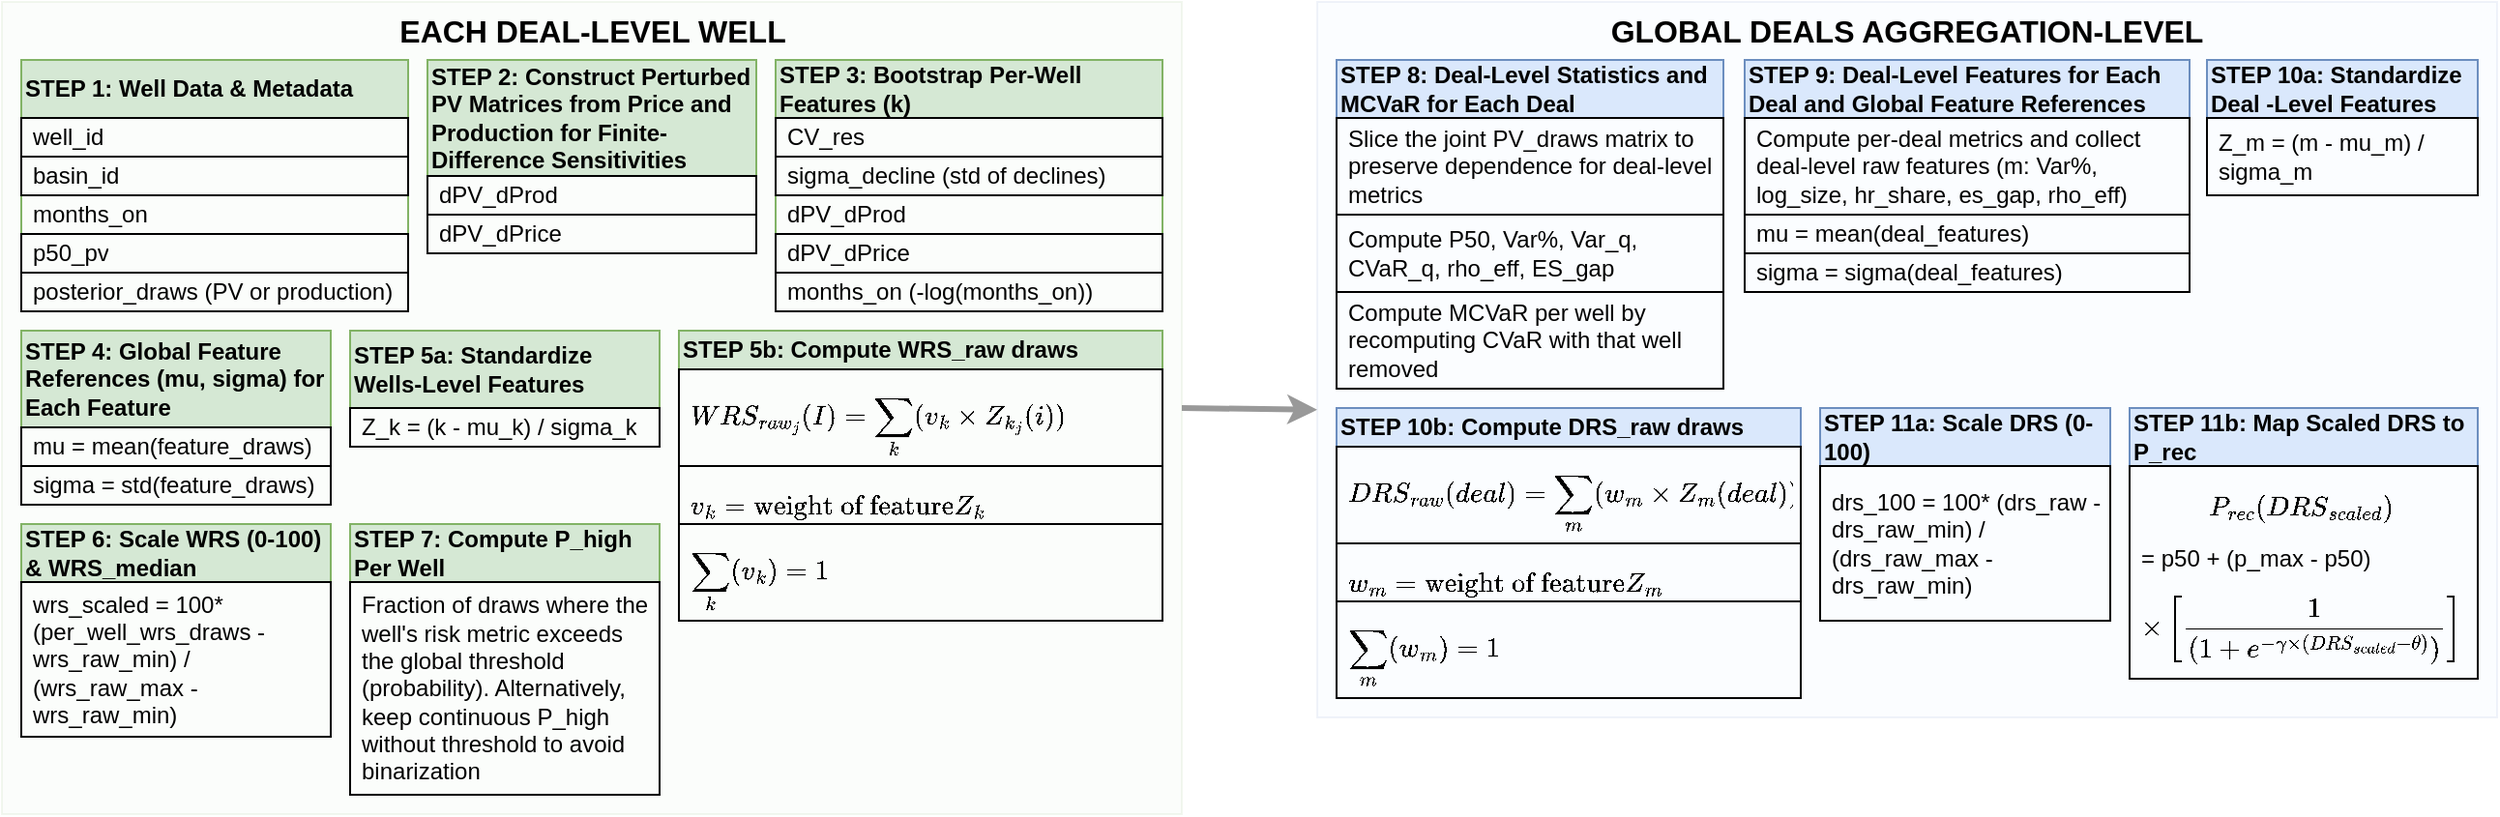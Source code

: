 <mxfile>
    <diagram name="Page-1" id="5q501nyMJsZoOIYAZlTP">
        <mxGraphModel dx="765" dy="969" grid="1" gridSize="10" guides="1" tooltips="1" connect="1" arrows="1" fold="1" page="1" pageScale="1" pageWidth="827" pageHeight="1169" math="1" shadow="0">
            <root>
                <mxCell id="0"/>
                <mxCell id="1" parent="0"/>
                <mxCell id="24" value="" style="whiteSpace=wrap;html=1;fillColor=#dae8fc;strokeColor=#6c8ebf;opacity=10;" vertex="1" parent="1">
                    <mxGeometry x="740" y="280" width="610" height="370" as="geometry"/>
                </mxCell>
                <mxCell id="22" value="" style="whiteSpace=wrap;html=1;fillColor=#d5e8d4;strokeColor=#82b366;opacity=10;" vertex="1" parent="1">
                    <mxGeometry x="60" y="280" width="610" height="420" as="geometry"/>
                </mxCell>
                <mxCell id="oK7qOMworF0H7mbEmCq7-2" value="&lt;b&gt;STEP 1: Well Data &amp;amp; Metadata&lt;/b&gt;" style="swimlane;fontStyle=0;childLayout=stackLayout;horizontal=1;startSize=30;horizontalStack=0;resizeParent=1;resizeParentMax=0;resizeLast=0;collapsible=1;marginBottom=0;whiteSpace=wrap;html=1;align=left;fillColor=#d5e8d4;strokeColor=#82b366;" parent="1" vertex="1">
                    <mxGeometry x="70" y="310" width="200" height="130" as="geometry"/>
                </mxCell>
                <mxCell id="oK7qOMworF0H7mbEmCq7-3" value="well_id" style="text;strokeColor=default;fillColor=none;align=left;verticalAlign=middle;spacingLeft=4;spacingRight=4;overflow=hidden;points=[[0,0.5],[1,0.5]];portConstraint=eastwest;rotatable=0;whiteSpace=wrap;html=1;" parent="oK7qOMworF0H7mbEmCq7-2" vertex="1">
                    <mxGeometry y="30" width="200" height="20" as="geometry"/>
                </mxCell>
                <mxCell id="oK7qOMworF0H7mbEmCq7-4" value="basin_id" style="text;strokeColor=default;fillColor=none;align=left;verticalAlign=middle;spacingLeft=4;spacingRight=4;overflow=hidden;points=[[0,0.5],[1,0.5]];portConstraint=eastwest;rotatable=0;whiteSpace=wrap;html=1;" parent="oK7qOMworF0H7mbEmCq7-2" vertex="1">
                    <mxGeometry y="50" width="200" height="20" as="geometry"/>
                </mxCell>
                <mxCell id="oK7qOMworF0H7mbEmCq7-5" value="months_on" style="text;strokeColor=none;fillColor=none;align=left;verticalAlign=middle;spacingLeft=4;spacingRight=4;overflow=hidden;points=[[0,0.5],[1,0.5]];portConstraint=eastwest;rotatable=0;whiteSpace=wrap;html=1;" parent="oK7qOMworF0H7mbEmCq7-2" vertex="1">
                    <mxGeometry y="70" width="200" height="20" as="geometry"/>
                </mxCell>
                <mxCell id="oK7qOMworF0H7mbEmCq7-7" value="p50_pv" style="text;strokeColor=default;fillColor=none;align=left;verticalAlign=middle;spacingLeft=4;spacingRight=4;overflow=hidden;points=[[0,0.5],[1,0.5]];portConstraint=eastwest;rotatable=0;whiteSpace=wrap;html=1;" parent="oK7qOMworF0H7mbEmCq7-2" vertex="1">
                    <mxGeometry y="90" width="200" height="20" as="geometry"/>
                </mxCell>
                <mxCell id="oK7qOMworF0H7mbEmCq7-8" value="posterior_draws (PV or production)" style="text;strokeColor=default;fillColor=none;align=left;verticalAlign=middle;spacingLeft=4;spacingRight=4;overflow=hidden;points=[[0,0.5],[1,0.5]];portConstraint=eastwest;rotatable=0;whiteSpace=wrap;html=1;" parent="oK7qOMworF0H7mbEmCq7-2" vertex="1">
                    <mxGeometry y="110" width="200" height="20" as="geometry"/>
                </mxCell>
                <mxCell id="oK7qOMworF0H7mbEmCq7-9" value="&lt;b&gt;STEP 2: Construct Perturbed PV Matrices from Price and Production for Finite-Difference Sensitivities&lt;/b&gt;" style="swimlane;fontStyle=0;childLayout=stackLayout;horizontal=1;startSize=60;horizontalStack=0;resizeParent=1;resizeParentMax=0;resizeLast=0;collapsible=1;marginBottom=0;whiteSpace=wrap;html=1;align=left;strokeColor=#82b366;verticalAlign=middle;fontFamily=Helvetica;fontSize=12;fontColor=default;fillColor=#d5e8d4;" parent="1" vertex="1">
                    <mxGeometry x="280" y="310" width="170" height="100" as="geometry"/>
                </mxCell>
                <mxCell id="oK7qOMworF0H7mbEmCq7-10" value="dPV_dProd" style="text;strokeColor=default;fillColor=none;align=left;verticalAlign=middle;spacingLeft=4;spacingRight=4;overflow=hidden;points=[[0,0.5],[1,0.5]];portConstraint=eastwest;rotatable=0;whiteSpace=wrap;html=1;fontFamily=Helvetica;fontSize=12;fontColor=default;fontStyle=0;horizontal=1;" parent="oK7qOMworF0H7mbEmCq7-9" vertex="1">
                    <mxGeometry y="60" width="170" height="20" as="geometry"/>
                </mxCell>
                <mxCell id="oK7qOMworF0H7mbEmCq7-11" value="dPV_dPrice" style="text;strokeColor=default;fillColor=none;align=left;verticalAlign=middle;spacingLeft=4;spacingRight=4;overflow=hidden;points=[[0,0.5],[1,0.5]];portConstraint=eastwest;rotatable=0;whiteSpace=wrap;html=1;fontFamily=Helvetica;fontSize=12;fontColor=default;fontStyle=0;horizontal=1;" parent="oK7qOMworF0H7mbEmCq7-9" vertex="1">
                    <mxGeometry y="80" width="170" height="20" as="geometry"/>
                </mxCell>
                <mxCell id="oK7qOMworF0H7mbEmCq7-15" value="&lt;b&gt;STEP 3: Bootstrap Per-Well Features (k)&lt;/b&gt;" style="swimlane;fontStyle=0;childLayout=stackLayout;horizontal=1;startSize=30;horizontalStack=0;resizeParent=1;resizeParentMax=0;resizeLast=0;collapsible=1;marginBottom=0;whiteSpace=wrap;html=1;align=left;fillColor=#d5e8d4;strokeColor=#82b366;" parent="1" vertex="1">
                    <mxGeometry x="460" y="310" width="200" height="130" as="geometry"/>
                </mxCell>
                <mxCell id="oK7qOMworF0H7mbEmCq7-16" value="CV_res" style="text;strokeColor=default;fillColor=none;align=left;verticalAlign=middle;spacingLeft=4;spacingRight=4;overflow=hidden;points=[[0,0.5],[1,0.5]];portConstraint=eastwest;rotatable=0;whiteSpace=wrap;html=1;" parent="oK7qOMworF0H7mbEmCq7-15" vertex="1">
                    <mxGeometry y="30" width="200" height="20" as="geometry"/>
                </mxCell>
                <mxCell id="oK7qOMworF0H7mbEmCq7-17" value="sigma_decline (std of declines)" style="text;strokeColor=default;fillColor=none;align=left;verticalAlign=middle;spacingLeft=4;spacingRight=4;overflow=hidden;points=[[0,0.5],[1,0.5]];portConstraint=eastwest;rotatable=0;whiteSpace=wrap;html=1;" parent="oK7qOMworF0H7mbEmCq7-15" vertex="1">
                    <mxGeometry y="50" width="200" height="20" as="geometry"/>
                </mxCell>
                <mxCell id="oK7qOMworF0H7mbEmCq7-18" value="dPV_dProd" style="text;strokeColor=none;fillColor=none;align=left;verticalAlign=middle;spacingLeft=4;spacingRight=4;overflow=hidden;points=[[0,0.5],[1,0.5]];portConstraint=eastwest;rotatable=0;whiteSpace=wrap;html=1;" parent="oK7qOMworF0H7mbEmCq7-15" vertex="1">
                    <mxGeometry y="70" width="200" height="20" as="geometry"/>
                </mxCell>
                <mxCell id="oK7qOMworF0H7mbEmCq7-19" value="dPV_dPrice" style="text;strokeColor=default;fillColor=none;align=left;verticalAlign=middle;spacingLeft=4;spacingRight=4;overflow=hidden;points=[[0,0.5],[1,0.5]];portConstraint=eastwest;rotatable=0;whiteSpace=wrap;html=1;" parent="oK7qOMworF0H7mbEmCq7-15" vertex="1">
                    <mxGeometry y="90" width="200" height="20" as="geometry"/>
                </mxCell>
                <mxCell id="oK7qOMworF0H7mbEmCq7-20" value="months_on (-log(months_on))" style="text;strokeColor=default;fillColor=none;align=left;verticalAlign=middle;spacingLeft=4;spacingRight=4;overflow=hidden;points=[[0,0.5],[1,0.5]];portConstraint=eastwest;rotatable=0;whiteSpace=wrap;html=1;" parent="oK7qOMworF0H7mbEmCq7-15" vertex="1">
                    <mxGeometry y="110" width="200" height="20" as="geometry"/>
                </mxCell>
                <mxCell id="oK7qOMworF0H7mbEmCq7-21" value="&lt;b&gt;STEP 4: Global Feature References (mu, sigma) for Each Feature&lt;/b&gt;" style="swimlane;fontStyle=0;childLayout=stackLayout;horizontal=1;startSize=50;horizontalStack=0;resizeParent=1;resizeParentMax=0;resizeLast=0;collapsible=1;marginBottom=0;whiteSpace=wrap;html=1;align=left;fillColor=#d5e8d4;strokeColor=#82b366;" parent="1" vertex="1">
                    <mxGeometry x="70" y="450" width="160" height="90" as="geometry"/>
                </mxCell>
                <mxCell id="oK7qOMworF0H7mbEmCq7-22" value="mu = mean(feature_draws)" style="text;strokeColor=default;fillColor=none;align=left;verticalAlign=middle;spacingLeft=4;spacingRight=4;overflow=hidden;points=[[0,0.5],[1,0.5]];portConstraint=eastwest;rotatable=0;whiteSpace=wrap;html=1;" parent="oK7qOMworF0H7mbEmCq7-21" vertex="1">
                    <mxGeometry y="50" width="160" height="20" as="geometry"/>
                </mxCell>
                <mxCell id="oK7qOMworF0H7mbEmCq7-23" value="sigma = std(feature_draws)" style="text;strokeColor=default;fillColor=none;align=left;verticalAlign=middle;spacingLeft=4;spacingRight=4;overflow=hidden;points=[[0,0.5],[1,0.5]];portConstraint=eastwest;rotatable=0;whiteSpace=wrap;html=1;" parent="oK7qOMworF0H7mbEmCq7-21" vertex="1">
                    <mxGeometry y="70" width="160" height="20" as="geometry"/>
                </mxCell>
                <mxCell id="oK7qOMworF0H7mbEmCq7-27" value="&lt;b&gt;STEP 5b: Compute WRS_raw draws&lt;/b&gt;" style="swimlane;fontStyle=0;childLayout=stackLayout;horizontal=1;startSize=20;horizontalStack=0;resizeParent=1;resizeParentMax=0;resizeLast=0;collapsible=1;marginBottom=0;whiteSpace=wrap;html=1;align=left;fillColor=#d5e8d4;strokeColor=#82b366;" parent="1" vertex="1">
                    <mxGeometry x="410" y="450" width="250" height="150" as="geometry"/>
                </mxCell>
                <mxCell id="oK7qOMworF0H7mbEmCq7-28" value="$$WRS_{raw_j}(I) = \sum_k(v_k \times Z_{k_j}(i))$$" style="text;strokeColor=default;fillColor=none;align=left;verticalAlign=middle;spacingLeft=4;spacingRight=4;overflow=hidden;points=[[0,0.5],[1,0.5]];portConstraint=eastwest;rotatable=0;whiteSpace=wrap;html=1;" parent="oK7qOMworF0H7mbEmCq7-27" vertex="1">
                    <mxGeometry y="20" width="250" height="50" as="geometry"/>
                </mxCell>
                <mxCell id="oK7qOMworF0H7mbEmCq7-29" value="$$v_k = \text{weight of feature} Z_k$$" style="text;strokeColor=default;fillColor=none;align=left;verticalAlign=middle;spacingLeft=4;spacingRight=4;overflow=hidden;points=[[0,0.5],[1,0.5]];portConstraint=eastwest;rotatable=0;whiteSpace=wrap;html=1;" parent="oK7qOMworF0H7mbEmCq7-27" vertex="1">
                    <mxGeometry y="70" width="250" height="30" as="geometry"/>
                </mxCell>
                <mxCell id="oK7qOMworF0H7mbEmCq7-36" value="$$\sum_k(v_k)=1$$" style="text;strokeColor=default;fillColor=none;align=left;verticalAlign=middle;spacingLeft=4;spacingRight=4;overflow=hidden;points=[[0,0.5],[1,0.5]];portConstraint=eastwest;rotatable=0;whiteSpace=wrap;html=1;" parent="oK7qOMworF0H7mbEmCq7-27" vertex="1">
                    <mxGeometry y="100" width="250" height="50" as="geometry"/>
                </mxCell>
                <mxCell id="oK7qOMworF0H7mbEmCq7-33" value="&lt;b&gt;STEP 5a: Standardize Wells-Level Features&lt;/b&gt;" style="swimlane;fontStyle=0;childLayout=stackLayout;horizontal=1;startSize=40;horizontalStack=0;resizeParent=1;resizeParentMax=0;resizeLast=0;collapsible=1;marginBottom=0;whiteSpace=wrap;html=1;align=left;fillColor=#d5e8d4;strokeColor=#82b366;" parent="1" vertex="1">
                    <mxGeometry x="240" y="450" width="160" height="60" as="geometry"/>
                </mxCell>
                <mxCell id="oK7qOMworF0H7mbEmCq7-34" value="Z_k = (k - mu_k) / sigma_k" style="text;strokeColor=default;fillColor=none;align=left;verticalAlign=middle;spacingLeft=4;spacingRight=4;overflow=hidden;points=[[0,0.5],[1,0.5]];portConstraint=eastwest;rotatable=0;whiteSpace=wrap;html=1;" parent="oK7qOMworF0H7mbEmCq7-33" vertex="1">
                    <mxGeometry y="40" width="160" height="20" as="geometry"/>
                </mxCell>
                <mxCell id="oK7qOMworF0H7mbEmCq7-37" value="&lt;b&gt;STEP 6: Scale WRS (0-100) &amp;amp; WRS_median&lt;/b&gt;" style="swimlane;fontStyle=0;childLayout=stackLayout;horizontal=1;startSize=30;horizontalStack=0;resizeParent=1;resizeParentMax=0;resizeLast=0;collapsible=1;marginBottom=0;whiteSpace=wrap;html=1;align=left;fillColor=#d5e8d4;strokeColor=#82b366;" parent="1" vertex="1">
                    <mxGeometry x="70" y="550" width="160" height="110" as="geometry"/>
                </mxCell>
                <mxCell id="oK7qOMworF0H7mbEmCq7-38" value="wrs_scaled = 100* (per_well_wrs_draws - wrs_raw_min) / (wrs_raw_max - wrs_raw_min)" style="text;strokeColor=default;fillColor=none;align=left;verticalAlign=middle;spacingLeft=4;spacingRight=4;overflow=hidden;points=[[0,0.5],[1,0.5]];portConstraint=eastwest;rotatable=0;whiteSpace=wrap;html=1;" parent="oK7qOMworF0H7mbEmCq7-37" vertex="1">
                    <mxGeometry y="30" width="160" height="80" as="geometry"/>
                </mxCell>
                <mxCell id="oK7qOMworF0H7mbEmCq7-39" value="&lt;b&gt;STEP 7: Compute P_high Per Well&lt;/b&gt;" style="swimlane;fontStyle=0;childLayout=stackLayout;horizontal=1;startSize=30;horizontalStack=0;resizeParent=1;resizeParentMax=0;resizeLast=0;collapsible=1;marginBottom=0;whiteSpace=wrap;html=1;align=left;fillColor=#d5e8d4;strokeColor=#82b366;" parent="1" vertex="1">
                    <mxGeometry x="240" y="550" width="160" height="140" as="geometry"/>
                </mxCell>
                <mxCell id="oK7qOMworF0H7mbEmCq7-40" value="Fraction of draws where the well&#39;s risk metric exceeds the global threshold (probability). Alternatively, keep continuous P_high without threshold to avoid binarization" style="text;strokeColor=default;fillColor=none;align=left;verticalAlign=middle;spacingLeft=4;spacingRight=4;overflow=hidden;points=[[0,0.5],[1,0.5]];portConstraint=eastwest;rotatable=0;whiteSpace=wrap;html=1;" parent="oK7qOMworF0H7mbEmCq7-39" vertex="1">
                    <mxGeometry y="30" width="160" height="110" as="geometry"/>
                </mxCell>
                <mxCell id="oK7qOMworF0H7mbEmCq7-41" value="&lt;b&gt;STEP 8: Deal-Level Statistics and MCVaR for Each Deal&lt;/b&gt;" style="swimlane;fontStyle=0;childLayout=stackLayout;horizontal=1;startSize=30;horizontalStack=0;resizeParent=1;resizeParentMax=0;resizeLast=0;collapsible=1;marginBottom=0;whiteSpace=wrap;html=1;align=left;fillColor=#dae8fc;strokeColor=#6c8ebf;" parent="1" vertex="1">
                    <mxGeometry x="750" y="310" width="200" height="170" as="geometry"/>
                </mxCell>
                <mxCell id="oK7qOMworF0H7mbEmCq7-42" value="Slice the joint PV_draws matrix to preserve dependence for deal-level metrics" style="text;strokeColor=default;fillColor=none;align=left;verticalAlign=middle;spacingLeft=4;spacingRight=4;overflow=hidden;points=[[0,0.5],[1,0.5]];portConstraint=eastwest;rotatable=0;whiteSpace=wrap;html=1;" parent="oK7qOMworF0H7mbEmCq7-41" vertex="1">
                    <mxGeometry y="30" width="200" height="50" as="geometry"/>
                </mxCell>
                <mxCell id="oK7qOMworF0H7mbEmCq7-43" value="Compute P50, Var%, Var_q, CVaR_q, rho_eff, ES_gap" style="text;strokeColor=default;fillColor=none;align=left;verticalAlign=middle;spacingLeft=4;spacingRight=4;overflow=hidden;points=[[0,0.5],[1,0.5]];portConstraint=eastwest;rotatable=0;whiteSpace=wrap;html=1;" parent="oK7qOMworF0H7mbEmCq7-41" vertex="1">
                    <mxGeometry y="80" width="200" height="40" as="geometry"/>
                </mxCell>
                <mxCell id="oK7qOMworF0H7mbEmCq7-45" value="Compute MCVaR per well by recomputing CVaR with that well removed" style="text;strokeColor=default;fillColor=none;align=left;verticalAlign=middle;spacingLeft=4;spacingRight=4;overflow=hidden;points=[[0,0.5],[1,0.5]];portConstraint=eastwest;rotatable=0;whiteSpace=wrap;html=1;" parent="oK7qOMworF0H7mbEmCq7-41" vertex="1">
                    <mxGeometry y="120" width="200" height="50" as="geometry"/>
                </mxCell>
                <mxCell id="2" value="&lt;b&gt;STEP 10a: Standardize Deal -Level Features&lt;/b&gt;" style="swimlane;fontStyle=0;childLayout=stackLayout;horizontal=1;startSize=30;horizontalStack=0;resizeParent=1;resizeParentMax=0;resizeLast=0;collapsible=1;marginBottom=0;whiteSpace=wrap;html=1;align=left;fillColor=#dae8fc;strokeColor=#6c8ebf;" vertex="1" parent="1">
                    <mxGeometry x="1200" y="310" width="140" height="70" as="geometry"/>
                </mxCell>
                <mxCell id="3" value="Z_m = (m - mu_m) / sigma_m" style="text;strokeColor=default;fillColor=none;align=left;verticalAlign=middle;spacingLeft=4;spacingRight=4;overflow=hidden;points=[[0,0.5],[1,0.5]];portConstraint=eastwest;rotatable=0;whiteSpace=wrap;html=1;" vertex="1" parent="2">
                    <mxGeometry y="30" width="140" height="40" as="geometry"/>
                </mxCell>
                <mxCell id="7" value="&lt;b&gt;STEP 9: Deal-Level Features for Each Deal and Global Feature References&lt;/b&gt;" style="swimlane;fontStyle=0;childLayout=stackLayout;horizontal=1;startSize=30;horizontalStack=0;resizeParent=1;resizeParentMax=0;resizeLast=0;collapsible=1;marginBottom=0;whiteSpace=wrap;html=1;align=left;fillColor=#dae8fc;strokeColor=#6c8ebf;" vertex="1" parent="1">
                    <mxGeometry x="961" y="310" width="230" height="120" as="geometry"/>
                </mxCell>
                <mxCell id="8" value="&lt;span style=&quot;color: rgb(0, 0, 0);&quot;&gt;Compute per-deal metrics and collect deal-level raw features (m: Var%, log_size, hr_share, es_gap, rho_eff)&lt;/span&gt;" style="text;strokeColor=default;fillColor=none;align=left;verticalAlign=middle;spacingLeft=4;spacingRight=4;overflow=hidden;points=[[0,0.5],[1,0.5]];portConstraint=eastwest;rotatable=0;whiteSpace=wrap;html=1;" vertex="1" parent="7">
                    <mxGeometry y="30" width="230" height="50" as="geometry"/>
                </mxCell>
                <mxCell id="12" value="&lt;span style=&quot;color: rgb(0, 0, 0);&quot;&gt;mu = mean(deal_features)&lt;/span&gt;" style="text;strokeColor=default;fillColor=none;align=left;verticalAlign=middle;spacingLeft=4;spacingRight=4;overflow=hidden;points=[[0,0.5],[1,0.5]];portConstraint=eastwest;rotatable=0;whiteSpace=wrap;html=1;" vertex="1" parent="7">
                    <mxGeometry y="80" width="230" height="20" as="geometry"/>
                </mxCell>
                <mxCell id="13" value="&lt;span style=&quot;color: rgb(0, 0, 0);&quot;&gt;sigma = sigma(deal_features)&lt;/span&gt;" style="text;strokeColor=default;fillColor=none;align=left;verticalAlign=middle;spacingLeft=4;spacingRight=4;overflow=hidden;points=[[0,0.5],[1,0.5]];portConstraint=eastwest;rotatable=0;whiteSpace=wrap;html=1;" vertex="1" parent="7">
                    <mxGeometry y="100" width="230" height="20" as="geometry"/>
                </mxCell>
                <mxCell id="14" value="&lt;b&gt;STEP 10b: Compute DRS_raw draws&lt;/b&gt;" style="swimlane;fontStyle=0;childLayout=stackLayout;horizontal=1;startSize=20;horizontalStack=0;resizeParent=1;resizeParentMax=0;resizeLast=0;collapsible=1;marginBottom=0;whiteSpace=wrap;html=1;align=left;fillColor=#dae8fc;strokeColor=#6c8ebf;" vertex="1" parent="1">
                    <mxGeometry x="750" y="490" width="240" height="150" as="geometry"/>
                </mxCell>
                <mxCell id="15" value="$$DRS_{raw}(deal) = \sum_m(w_m \times Z_{m}(deal))$$" style="text;strokeColor=default;fillColor=none;align=left;verticalAlign=middle;spacingLeft=4;spacingRight=4;overflow=hidden;points=[[0,0.5],[1,0.5]];portConstraint=eastwest;rotatable=0;whiteSpace=wrap;html=1;" vertex="1" parent="14">
                    <mxGeometry y="20" width="240" height="50" as="geometry"/>
                </mxCell>
                <mxCell id="16" value="$$w_m = \text{weight of feature} Z_m$$" style="text;strokeColor=default;fillColor=none;align=left;verticalAlign=middle;spacingLeft=4;spacingRight=4;overflow=hidden;points=[[0,0.5],[1,0.5]];portConstraint=eastwest;rotatable=0;whiteSpace=wrap;html=1;" vertex="1" parent="14">
                    <mxGeometry y="70" width="240" height="30" as="geometry"/>
                </mxCell>
                <mxCell id="17" value="$$\sum_m(w_m)=1$$" style="text;strokeColor=default;fillColor=none;align=left;verticalAlign=middle;spacingLeft=4;spacingRight=4;overflow=hidden;points=[[0,0.5],[1,0.5]];portConstraint=eastwest;rotatable=0;whiteSpace=wrap;html=1;" vertex="1" parent="14">
                    <mxGeometry y="100" width="240" height="50" as="geometry"/>
                </mxCell>
                <mxCell id="18" value="&lt;b&gt;STEP 11a: Scale DRS (0-100)&lt;/b&gt;" style="swimlane;fontStyle=0;childLayout=stackLayout;horizontal=1;startSize=30;horizontalStack=0;resizeParent=1;resizeParentMax=0;resizeLast=0;collapsible=1;marginBottom=0;whiteSpace=wrap;html=1;align=left;fillColor=#dae8fc;strokeColor=#6c8ebf;" vertex="1" parent="1">
                    <mxGeometry x="1000" y="490" width="150" height="110" as="geometry"/>
                </mxCell>
                <mxCell id="19" value="drs_100 = 100* (drs_raw - drs_raw_min) / (drs_raw_max - drs_raw_min)" style="text;strokeColor=default;fillColor=none;align=left;verticalAlign=middle;spacingLeft=4;spacingRight=4;overflow=hidden;points=[[0,0.5],[1,0.5]];portConstraint=eastwest;rotatable=0;whiteSpace=wrap;html=1;" vertex="1" parent="18">
                    <mxGeometry y="30" width="150" height="80" as="geometry"/>
                </mxCell>
                <mxCell id="20" value="&lt;b&gt;STEP 11b: Map Scaled DRS to P_rec&lt;/b&gt;" style="swimlane;fontStyle=0;childLayout=stackLayout;horizontal=1;startSize=30;horizontalStack=0;resizeParent=1;resizeParentMax=0;resizeLast=0;collapsible=1;marginBottom=0;whiteSpace=wrap;html=1;align=left;fillColor=#dae8fc;strokeColor=#6c8ebf;" vertex="1" parent="1">
                    <mxGeometry x="1160" y="490" width="180" height="140" as="geometry"/>
                </mxCell>
                <mxCell id="21" value="$$P_{rec}(DRS_{scaled})$$ = p50 + (p_max - p50) $$\times \left[ \frac{1}{(1 + e^{-\gamma\times (DRS_{scaled} - \theta)})} \right]$$" style="text;strokeColor=default;fillColor=none;align=left;verticalAlign=middle;spacingLeft=4;spacingRight=4;overflow=hidden;points=[[0,0.5],[1,0.5]];portConstraint=eastwest;rotatable=0;whiteSpace=wrap;html=1;" vertex="1" parent="20">
                    <mxGeometry y="30" width="180" height="110" as="geometry"/>
                </mxCell>
                <mxCell id="25" value="&lt;b&gt;&lt;font style=&quot;font-size: 16px;&quot;&gt;GLOBAL DEALS AGGREGATION-LEVEL&lt;/font&gt;&lt;/b&gt;" style="text;html=1;align=center;verticalAlign=middle;whiteSpace=wrap;rounded=0;" vertex="1" parent="1">
                    <mxGeometry x="890" y="280" width="310" height="30" as="geometry"/>
                </mxCell>
                <mxCell id="26" value="&lt;b&gt;&lt;font style=&quot;font-size: 16px;&quot;&gt;EACH DEAL-LEVEL WELL&lt;/font&gt;&lt;/b&gt;" style="text;html=1;align=center;verticalAlign=middle;whiteSpace=wrap;rounded=0;" vertex="1" parent="1">
                    <mxGeometry x="262.5" y="280" width="205" height="30" as="geometry"/>
                </mxCell>
                <mxCell id="34" style="edgeStyle=none;html=1;exitX=1;exitY=0.5;exitDx=0;exitDy=0;entryX=0;entryY=0.57;entryDx=0;entryDy=0;entryPerimeter=0;fillColor=#f5f5f5;strokeColor=#999999;strokeWidth=3;" edge="1" parent="1" source="22" target="24">
                    <mxGeometry relative="1" as="geometry"/>
                </mxCell>
            </root>
        </mxGraphModel>
    </diagram>
</mxfile>
